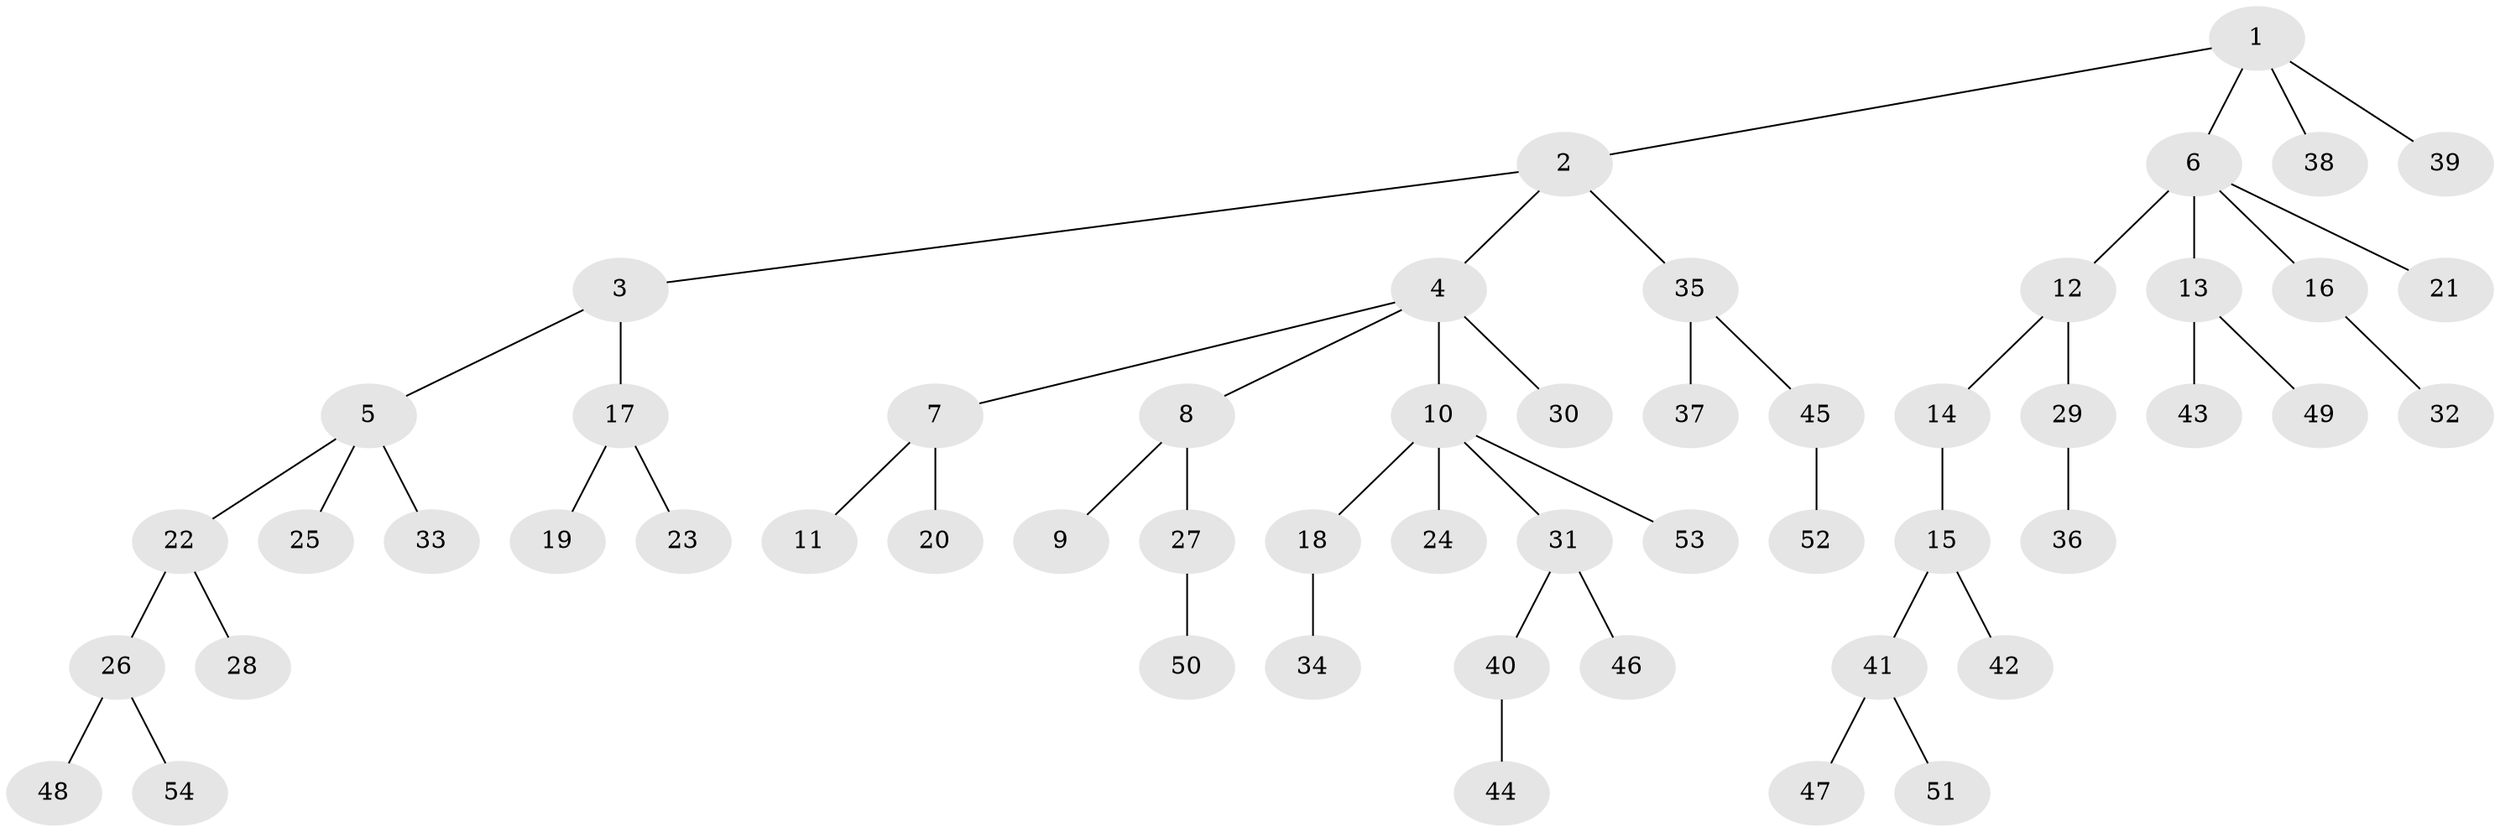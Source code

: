 // Generated by graph-tools (version 1.1) at 2025/11/02/27/25 16:11:27]
// undirected, 54 vertices, 53 edges
graph export_dot {
graph [start="1"]
  node [color=gray90,style=filled];
  1;
  2;
  3;
  4;
  5;
  6;
  7;
  8;
  9;
  10;
  11;
  12;
  13;
  14;
  15;
  16;
  17;
  18;
  19;
  20;
  21;
  22;
  23;
  24;
  25;
  26;
  27;
  28;
  29;
  30;
  31;
  32;
  33;
  34;
  35;
  36;
  37;
  38;
  39;
  40;
  41;
  42;
  43;
  44;
  45;
  46;
  47;
  48;
  49;
  50;
  51;
  52;
  53;
  54;
  1 -- 2;
  1 -- 6;
  1 -- 38;
  1 -- 39;
  2 -- 3;
  2 -- 4;
  2 -- 35;
  3 -- 5;
  3 -- 17;
  4 -- 7;
  4 -- 8;
  4 -- 10;
  4 -- 30;
  5 -- 22;
  5 -- 25;
  5 -- 33;
  6 -- 12;
  6 -- 13;
  6 -- 16;
  6 -- 21;
  7 -- 11;
  7 -- 20;
  8 -- 9;
  8 -- 27;
  10 -- 18;
  10 -- 24;
  10 -- 31;
  10 -- 53;
  12 -- 14;
  12 -- 29;
  13 -- 43;
  13 -- 49;
  14 -- 15;
  15 -- 41;
  15 -- 42;
  16 -- 32;
  17 -- 19;
  17 -- 23;
  18 -- 34;
  22 -- 26;
  22 -- 28;
  26 -- 48;
  26 -- 54;
  27 -- 50;
  29 -- 36;
  31 -- 40;
  31 -- 46;
  35 -- 37;
  35 -- 45;
  40 -- 44;
  41 -- 47;
  41 -- 51;
  45 -- 52;
}
